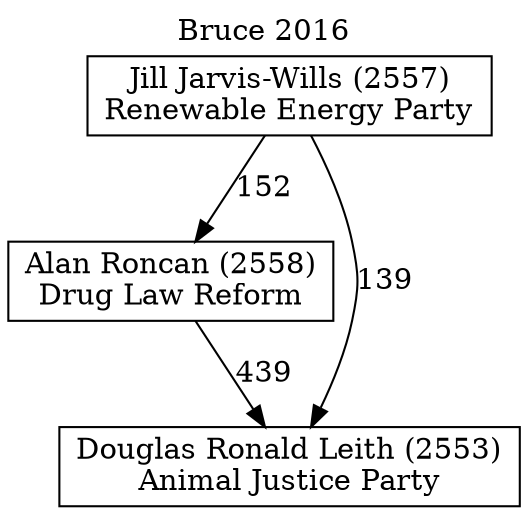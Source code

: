 // House preference flow
digraph "Douglas Ronald Leith (2553)_Bruce_2016" {
	graph [label="Bruce 2016" labelloc=t mclimit=10]
	node [shape=box]
	"Alan Roncan (2558)" [label="Alan Roncan (2558)
Drug Law Reform"]
	"Jill Jarvis-Wills (2557)" [label="Jill Jarvis-Wills (2557)
Renewable Energy Party"]
	"Douglas Ronald Leith (2553)" [label="Douglas Ronald Leith (2553)
Animal Justice Party"]
	"Jill Jarvis-Wills (2557)" -> "Alan Roncan (2558)" [label=152]
	"Jill Jarvis-Wills (2557)" -> "Douglas Ronald Leith (2553)" [label=139]
	"Alan Roncan (2558)" -> "Douglas Ronald Leith (2553)" [label=439]
}
